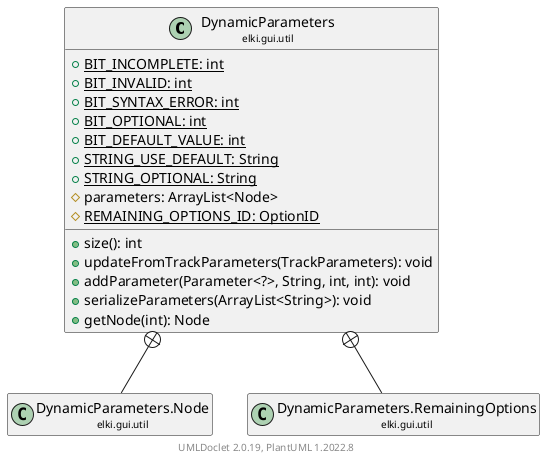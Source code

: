 @startuml
    remove .*\.(Instance|Par|Parameterizer|Factory)$
    set namespaceSeparator none
    hide empty fields
    hide empty methods

    class "<size:14>DynamicParameters\n<size:10>elki.gui.util" as elki.gui.util.DynamicParameters [[DynamicParameters.html]] {
        {static} +BIT_INCOMPLETE: int
        {static} +BIT_INVALID: int
        {static} +BIT_SYNTAX_ERROR: int
        {static} +BIT_OPTIONAL: int
        {static} +BIT_DEFAULT_VALUE: int
        {static} +STRING_USE_DEFAULT: String
        {static} +STRING_OPTIONAL: String
        #parameters: ArrayList<Node>
        {static} #REMAINING_OPTIONS_ID: OptionID
        +size(): int
        +updateFromTrackParameters(TrackParameters): void
        +addParameter(Parameter<?>, String, int, int): void
        +serializeParameters(ArrayList<String>): void
        +getNode(int): Node
    }
    class "<size:14>DynamicParameters.Node\n<size:10>elki.gui.util" as elki.gui.util.DynamicParameters.Node [[DynamicParameters.Node.html]]
    class "<size:14>DynamicParameters.RemainingOptions\n<size:10>elki.gui.util" as elki.gui.util.DynamicParameters.RemainingOptions [[DynamicParameters.RemainingOptions.html]]

    elki.gui.util.DynamicParameters +-- elki.gui.util.DynamicParameters.Node
    elki.gui.util.DynamicParameters +-- elki.gui.util.DynamicParameters.RemainingOptions

    center footer UMLDoclet 2.0.19, PlantUML 1.2022.8
@enduml
